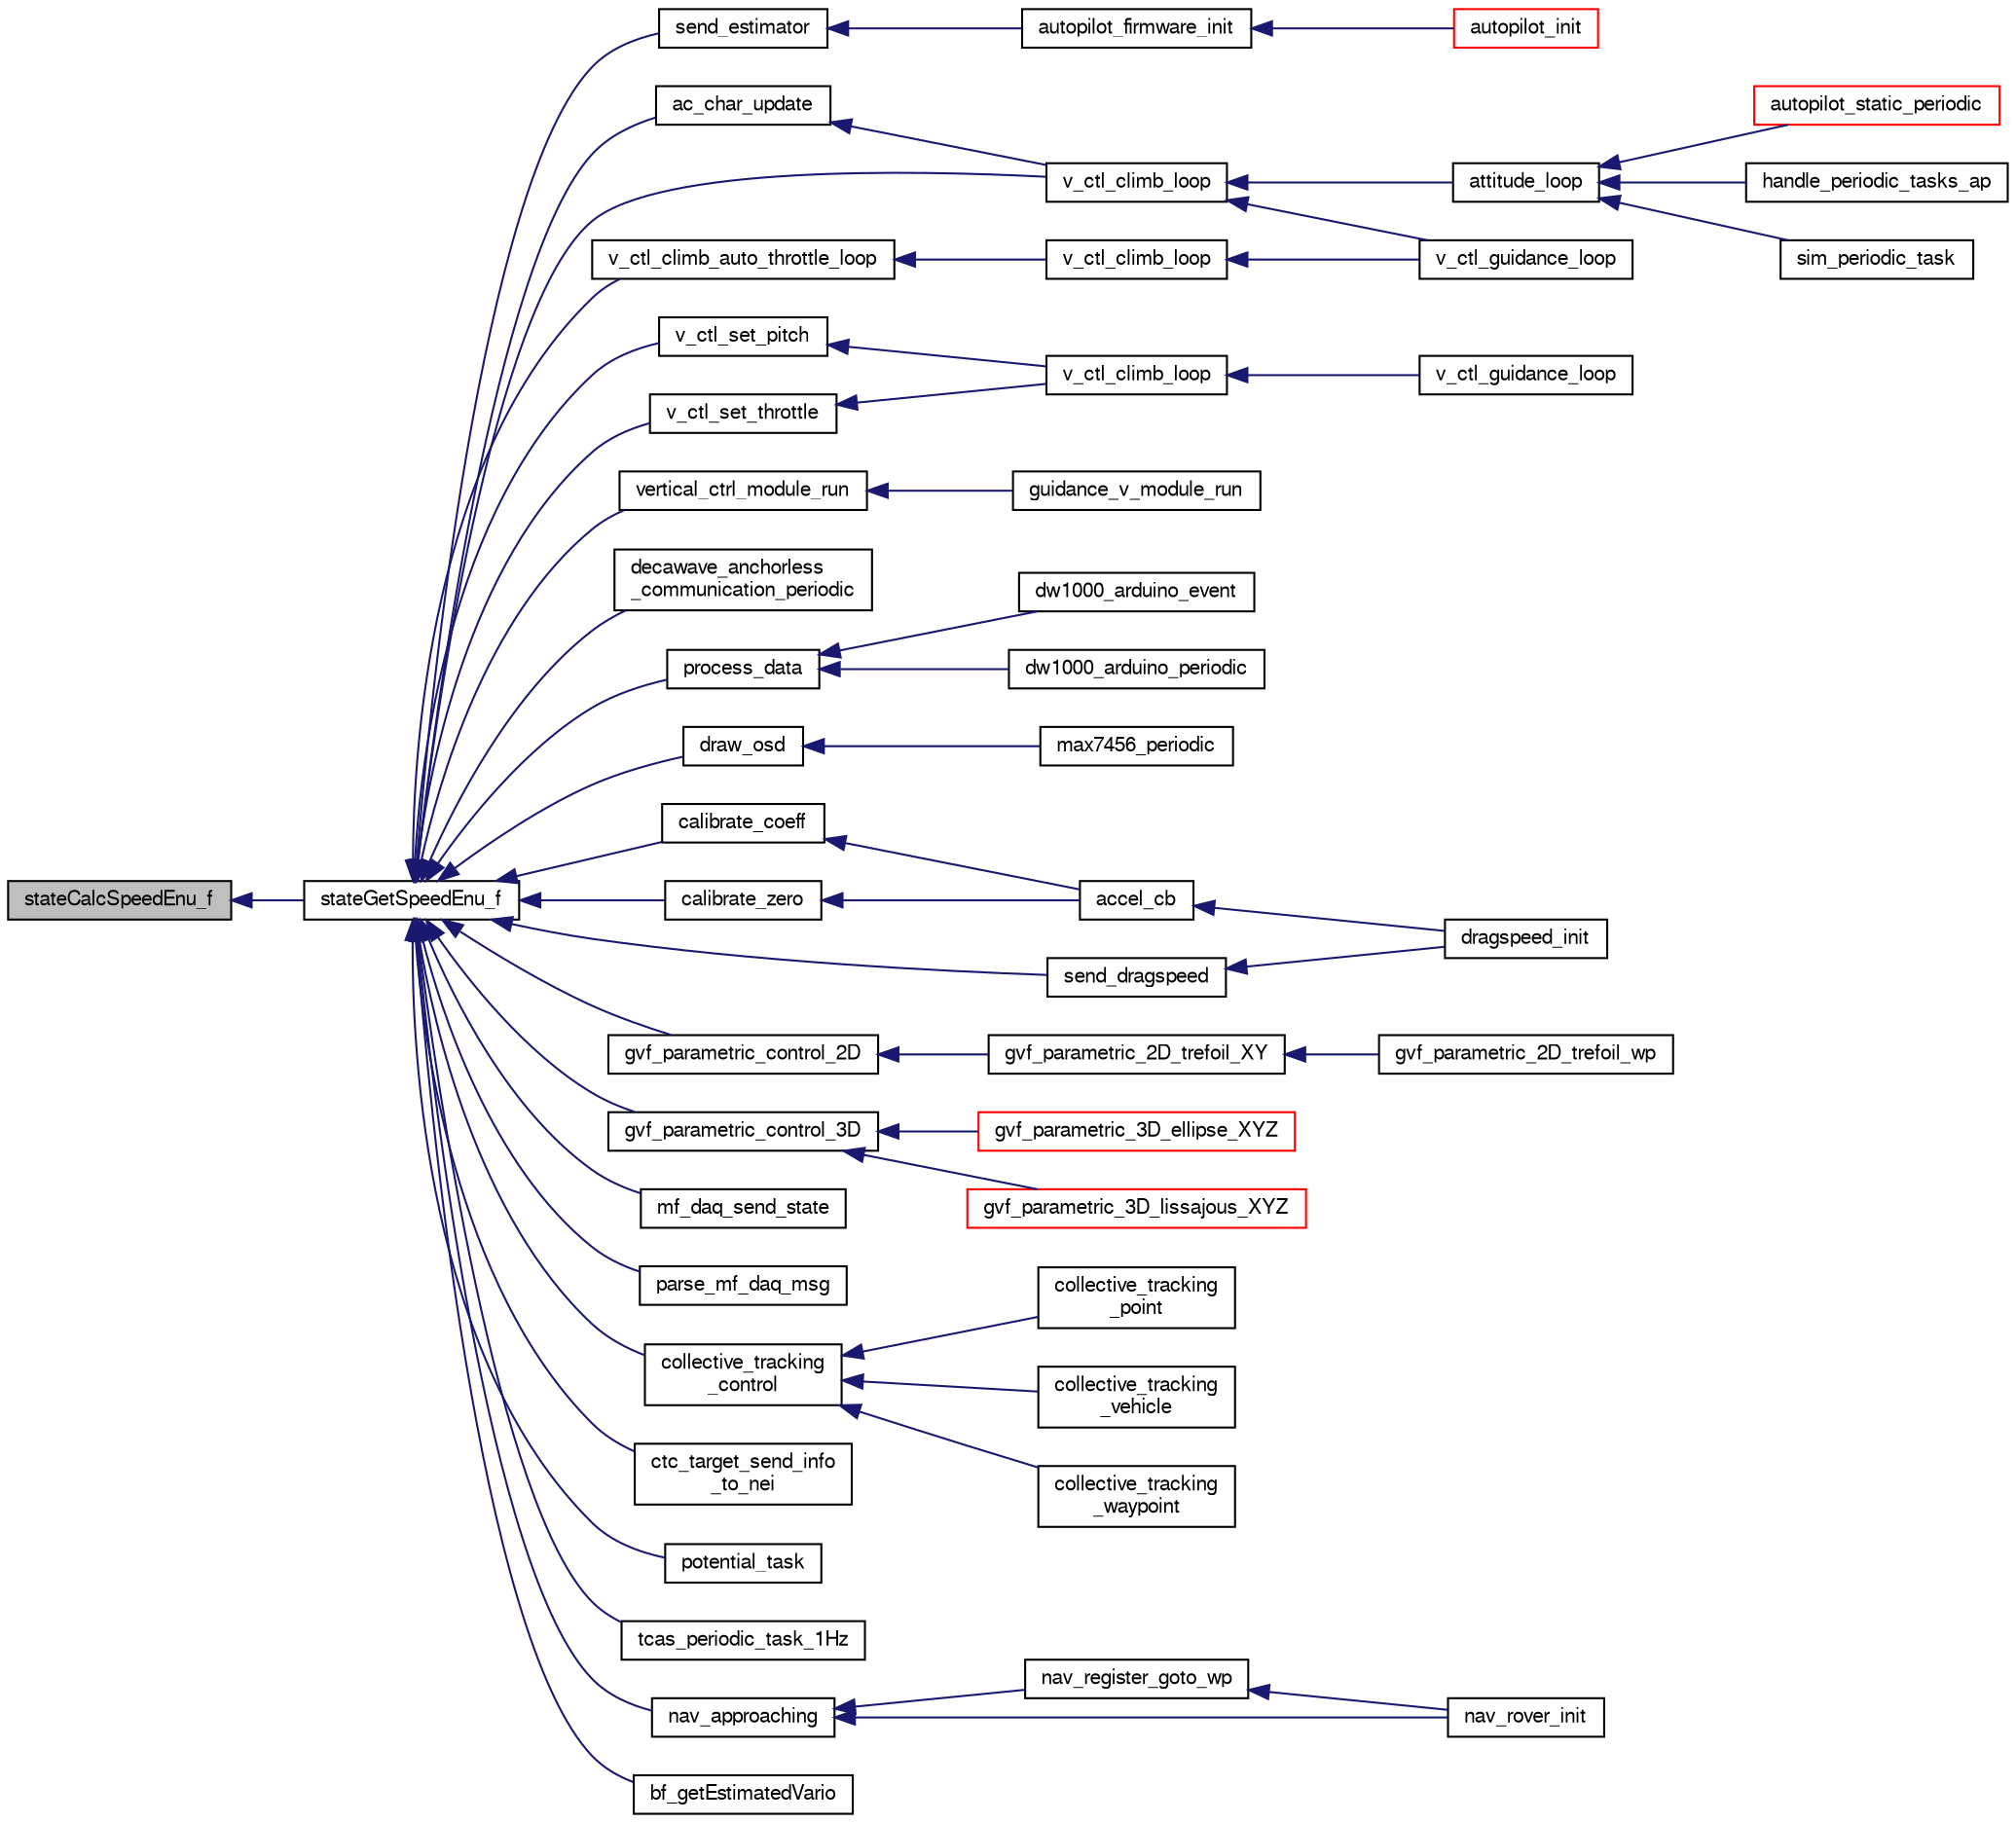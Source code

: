 digraph "stateCalcSpeedEnu_f"
{
  edge [fontname="FreeSans",fontsize="10",labelfontname="FreeSans",labelfontsize="10"];
  node [fontname="FreeSans",fontsize="10",shape=record];
  rankdir="LR";
  Node1 [label="stateCalcSpeedEnu_f",height=0.2,width=0.4,color="black", fillcolor="grey75", style="filled", fontcolor="black"];
  Node1 -> Node2 [dir="back",color="midnightblue",fontsize="10",style="solid",fontname="FreeSans"];
  Node2 [label="stateGetSpeedEnu_f",height=0.2,width=0.4,color="black", fillcolor="white", style="filled",URL="$group__state__velocity.html#ga8e7f86fe83bd1b767f9c5016ed245822",tooltip="Get ground speed in local ENU coordinates (float). "];
  Node2 -> Node3 [dir="back",color="midnightblue",fontsize="10",style="solid",fontname="FreeSans"];
  Node3 [label="send_estimator",height=0.2,width=0.4,color="black", fillcolor="white", style="filled",URL="$fixedwing_2autopilot__firmware_8c.html#ae015b1759bb416ee56b7a3a403b12985"];
  Node3 -> Node4 [dir="back",color="midnightblue",fontsize="10",style="solid",fontname="FreeSans"];
  Node4 [label="autopilot_firmware_init",height=0.2,width=0.4,color="black", fillcolor="white", style="filled",URL="$rover_2autopilot__firmware_8h.html#a2bb31e995242a89c837b4eda1d08fe57",tooltip="Init function. "];
  Node4 -> Node5 [dir="back",color="midnightblue",fontsize="10",style="solid",fontname="FreeSans"];
  Node5 [label="autopilot_init",height=0.2,width=0.4,color="red", fillcolor="white", style="filled",URL="$autopilot_8h.html#a9d3557653abfc3d4c428724b249f6d5e",tooltip="Autopilot initialization function. "];
  Node2 -> Node6 [dir="back",color="midnightblue",fontsize="10",style="solid",fontname="FreeSans"];
  Node6 [label="ac_char_update",height=0.2,width=0.4,color="black", fillcolor="white", style="filled",URL="$energy__ctrl_8c.html#a1fca0891379c02432d10e73daef730d3"];
  Node6 -> Node7 [dir="back",color="midnightblue",fontsize="10",style="solid",fontname="FreeSans"];
  Node7 [label="v_ctl_climb_loop",height=0.2,width=0.4,color="black", fillcolor="white", style="filled",URL="$guidance__common_8h.html#a38f0bbceda8812281fc650c2c1aac6c8",tooltip="Auto-throttle inner loop. "];
  Node7 -> Node8 [dir="back",color="midnightblue",fontsize="10",style="solid",fontname="FreeSans"];
  Node8 [label="attitude_loop",height=0.2,width=0.4,color="black", fillcolor="white", style="filled",URL="$fixedwing_2autopilot__static_8h.html#a315546d9034361bbc6970b3792dc8b67"];
  Node8 -> Node9 [dir="back",color="midnightblue",fontsize="10",style="solid",fontname="FreeSans"];
  Node9 [label="autopilot_static_periodic",height=0.2,width=0.4,color="red", fillcolor="white", style="filled",URL="$rotorcraft_2autopilot__static_8h.html#a81ff7c3a0611cb76bfbd35fc817070d6"];
  Node8 -> Node10 [dir="back",color="midnightblue",fontsize="10",style="solid",fontname="FreeSans"];
  Node10 [label="handle_periodic_tasks_ap",height=0.2,width=0.4,color="black", fillcolor="white", style="filled",URL="$fixedwing_2main__ap_8h.html#a43fd973b44bcc2c2583cf8287048212f"];
  Node8 -> Node11 [dir="back",color="midnightblue",fontsize="10",style="solid",fontname="FreeSans"];
  Node11 [label="sim_periodic_task",height=0.2,width=0.4,color="black", fillcolor="white", style="filled",URL="$sim__ap_8c.html#a4f982dacbb35ccfc3e0fcaa64156a2a0"];
  Node7 -> Node12 [dir="back",color="midnightblue",fontsize="10",style="solid",fontname="FreeSans"];
  Node12 [label="v_ctl_guidance_loop",height=0.2,width=0.4,color="black", fillcolor="white", style="filled",URL="$fixedwing_2guidance_2guidance__v_8c.html#a7fe0d6e838155d9c38c8cf8a8413cf21",tooltip="General guidance logic This will call the proper control loops according to the sub-modes. "];
  Node2 -> Node7 [dir="back",color="midnightblue",fontsize="10",style="solid",fontname="FreeSans"];
  Node2 -> Node13 [dir="back",color="midnightblue",fontsize="10",style="solid",fontname="FreeSans"];
  Node13 [label="v_ctl_climb_auto_throttle_loop",height=0.2,width=0.4,color="black", fillcolor="white", style="filled",URL="$fixedwing_2guidance_2guidance__v_8c.html#ae1b6858ee2485b993f9f294027dbd032",tooltip="auto throttle inner loop "];
  Node13 -> Node14 [dir="back",color="midnightblue",fontsize="10",style="solid",fontname="FreeSans"];
  Node14 [label="v_ctl_climb_loop",height=0.2,width=0.4,color="black", fillcolor="white", style="filled",URL="$fixedwing_2guidance_2guidance__v_8c.html#a38f0bbceda8812281fc650c2c1aac6c8",tooltip="Auto-throttle inner loop. "];
  Node14 -> Node12 [dir="back",color="midnightblue",fontsize="10",style="solid",fontname="FreeSans"];
  Node2 -> Node15 [dir="back",color="midnightblue",fontsize="10",style="solid",fontname="FreeSans"];
  Node15 [label="v_ctl_set_pitch",height=0.2,width=0.4,color="black", fillcolor="white", style="filled",URL="$guidance__v__n_8c.html#a1e3fd0609be4d63ccd94d995a0db097a"];
  Node15 -> Node16 [dir="back",color="midnightblue",fontsize="10",style="solid",fontname="FreeSans"];
  Node16 [label="v_ctl_climb_loop",height=0.2,width=0.4,color="black", fillcolor="white", style="filled",URL="$guidance__v__n_8c.html#a38f0bbceda8812281fc650c2c1aac6c8",tooltip="Auto-throttle inner loop. "];
  Node16 -> Node17 [dir="back",color="midnightblue",fontsize="10",style="solid",fontname="FreeSans"];
  Node17 [label="v_ctl_guidance_loop",height=0.2,width=0.4,color="black", fillcolor="white", style="filled",URL="$guidance__v__n_8c.html#a7fe0d6e838155d9c38c8cf8a8413cf21",tooltip="General guidance logic This will call the proper control loops according to the sub-modes. "];
  Node2 -> Node18 [dir="back",color="midnightblue",fontsize="10",style="solid",fontname="FreeSans"];
  Node18 [label="v_ctl_set_throttle",height=0.2,width=0.4,color="black", fillcolor="white", style="filled",URL="$guidance__v__n_8c.html#a4fe67185d9a0b7efc737fdd778393285"];
  Node18 -> Node16 [dir="back",color="midnightblue",fontsize="10",style="solid",fontname="FreeSans"];
  Node2 -> Node19 [dir="back",color="midnightblue",fontsize="10",style="solid",fontname="FreeSans"];
  Node19 [label="vertical_ctrl_module_run",height=0.2,width=0.4,color="black", fillcolor="white", style="filled",URL="$optical__flow__landing_8c.html#a9628e4f2b9a046bb7ff80c208ab85daa",tooltip="Run the optical flow landing module. "];
  Node19 -> Node20 [dir="back",color="midnightblue",fontsize="10",style="solid",fontname="FreeSans"];
  Node20 [label="guidance_v_module_run",height=0.2,width=0.4,color="black", fillcolor="white", style="filled",URL="$optical__flow__landing_8c.html#a24ef9289dfa15084a7457a97ad7632c8"];
  Node2 -> Node21 [dir="back",color="midnightblue",fontsize="10",style="solid",fontname="FreeSans"];
  Node21 [label="decawave_anchorless\l_communication_periodic",height=0.2,width=0.4,color="black", fillcolor="white", style="filled",URL="$decawave__anchorless__communication_8h.html#a666f8ed1285e6941cc47eeef8857a2bd",tooltip="This function periodically sends state data over the serial (which is received by the arduino) ..."];
  Node2 -> Node22 [dir="back",color="midnightblue",fontsize="10",style="solid",fontname="FreeSans"];
  Node22 [label="process_data",height=0.2,width=0.4,color="black", fillcolor="white", style="filled",URL="$dw1000__arduino_8c.html#acac53dcc1b2e1d953c1642b3b15afe4c"];
  Node22 -> Node23 [dir="back",color="midnightblue",fontsize="10",style="solid",fontname="FreeSans"];
  Node23 [label="dw1000_arduino_event",height=0.2,width=0.4,color="black", fillcolor="white", style="filled",URL="$dw1000__arduino_8h.html#acd30e60aae354572abb40c0cc89eb6d3"];
  Node22 -> Node24 [dir="back",color="midnightblue",fontsize="10",style="solid",fontname="FreeSans"];
  Node24 [label="dw1000_arduino_periodic",height=0.2,width=0.4,color="black", fillcolor="white", style="filled",URL="$dw1000__arduino_8h.html#a37cdd8b01baa07937d73541c2a0da01e"];
  Node2 -> Node25 [dir="back",color="midnightblue",fontsize="10",style="solid",fontname="FreeSans"];
  Node25 [label="draw_osd",height=0.2,width=0.4,color="black", fillcolor="white", style="filled",URL="$max7456_8c.html#a079837dac11983fe67050e136b0080e4"];
  Node25 -> Node26 [dir="back",color="midnightblue",fontsize="10",style="solid",fontname="FreeSans"];
  Node26 [label="max7456_periodic",height=0.2,width=0.4,color="black", fillcolor="white", style="filled",URL="$max7456_8h.html#a1d6d4401863cba472802654472781050"];
  Node2 -> Node27 [dir="back",color="midnightblue",fontsize="10",style="solid",fontname="FreeSans"];
  Node27 [label="calibrate_coeff",height=0.2,width=0.4,color="black", fillcolor="white", style="filled",URL="$dragspeed_8c.html#abeaf6ff173980a45c9b5e36a1834b8dc",tooltip="Calibrate drag coefficient by comparing accelerometer measurements to INS velocities. "];
  Node27 -> Node28 [dir="back",color="midnightblue",fontsize="10",style="solid",fontname="FreeSans"];
  Node28 [label="accel_cb",height=0.2,width=0.4,color="black", fillcolor="white", style="filled",URL="$dragspeed_8c.html#aacd6b1869f263f90a6f1fbe777a87793"];
  Node28 -> Node29 [dir="back",color="midnightblue",fontsize="10",style="solid",fontname="FreeSans"];
  Node29 [label="dragspeed_init",height=0.2,width=0.4,color="black", fillcolor="white", style="filled",URL="$dragspeed_8h.html#a05d45f13ce0a7459512936aff9e9ad29"];
  Node2 -> Node30 [dir="back",color="midnightblue",fontsize="10",style="solid",fontname="FreeSans"];
  Node30 [label="calibrate_zero",height=0.2,width=0.4,color="black", fillcolor="white", style="filled",URL="$dragspeed_8c.html#a42b1bf05665b86938bd682bb1cb84ac7",tooltip="Calibrate zero velocity by measuring the accelerations while the drone hovers in-place. "];
  Node30 -> Node28 [dir="back",color="midnightblue",fontsize="10",style="solid",fontname="FreeSans"];
  Node2 -> Node31 [dir="back",color="midnightblue",fontsize="10",style="solid",fontname="FreeSans"];
  Node31 [label="send_dragspeed",height=0.2,width=0.4,color="black", fillcolor="white", style="filled",URL="$dragspeed_8c.html#a633022ff064733c702ae49155480d81e"];
  Node31 -> Node29 [dir="back",color="midnightblue",fontsize="10",style="solid",fontname="FreeSans"];
  Node2 -> Node32 [dir="back",color="midnightblue",fontsize="10",style="solid",fontname="FreeSans"];
  Node32 [label="gvf_parametric_control_2D",height=0.2,width=0.4,color="black", fillcolor="white", style="filled",URL="$gvf__parametric_8h.html#a0bf257db90fb490ee9a81e2b11bf4ff0"];
  Node32 -> Node33 [dir="back",color="midnightblue",fontsize="10",style="solid",fontname="FreeSans"];
  Node33 [label="gvf_parametric_2D_trefoil_XY",height=0.2,width=0.4,color="black", fillcolor="white", style="filled",URL="$gvf__parametric_8h.html#a6c8f08d6af72cdf0464bb4e5d045e468",tooltip="2D TRAJECTORIES "];
  Node33 -> Node34 [dir="back",color="midnightblue",fontsize="10",style="solid",fontname="FreeSans"];
  Node34 [label="gvf_parametric_2D_trefoil_wp",height=0.2,width=0.4,color="black", fillcolor="white", style="filled",URL="$gvf__parametric_8h.html#a6588257572edece7320c5bf24724e6c0"];
  Node2 -> Node35 [dir="back",color="midnightblue",fontsize="10",style="solid",fontname="FreeSans"];
  Node35 [label="gvf_parametric_control_3D",height=0.2,width=0.4,color="black", fillcolor="white", style="filled",URL="$gvf__parametric_8h.html#a03440442b6ccf59e11311446f386186e"];
  Node35 -> Node36 [dir="back",color="midnightblue",fontsize="10",style="solid",fontname="FreeSans"];
  Node36 [label="gvf_parametric_3D_ellipse_XYZ",height=0.2,width=0.4,color="red", fillcolor="white", style="filled",URL="$gvf__parametric_8h.html#a3ecdfd7486513cfba5c123d182dd2dde",tooltip="3D TRAJECTORIES "];
  Node35 -> Node37 [dir="back",color="midnightblue",fontsize="10",style="solid",fontname="FreeSans"];
  Node37 [label="gvf_parametric_3D_lissajous_XYZ",height=0.2,width=0.4,color="red", fillcolor="white", style="filled",URL="$gvf__parametric_8h.html#a7746ba6a61f5a79b67c61fe1abca8fce"];
  Node2 -> Node38 [dir="back",color="midnightblue",fontsize="10",style="solid",fontname="FreeSans"];
  Node38 [label="mf_daq_send_state",height=0.2,width=0.4,color="black", fillcolor="white", style="filled",URL="$meteo__france__DAQ_8h.html#a428cd9287f9e24f69dd92d696e0a053a"];
  Node2 -> Node39 [dir="back",color="midnightblue",fontsize="10",style="solid",fontname="FreeSans"];
  Node39 [label="parse_mf_daq_msg",height=0.2,width=0.4,color="black", fillcolor="white", style="filled",URL="$meteo__france__DAQ_8h.html#a5eac3ac3a7ca67f41b81350f2d0f7f0d"];
  Node2 -> Node40 [dir="back",color="midnightblue",fontsize="10",style="solid",fontname="FreeSans"];
  Node40 [label="collective_tracking\l_control",height=0.2,width=0.4,color="black", fillcolor="white", style="filled",URL="$ctc_8h.html#a03d5c465a0472d27b89a510004d97daa"];
  Node40 -> Node41 [dir="back",color="midnightblue",fontsize="10",style="solid",fontname="FreeSans"];
  Node41 [label="collective_tracking\l_point",height=0.2,width=0.4,color="black", fillcolor="white", style="filled",URL="$ctc_8h.html#af71daf9fe6be839881aea3db9e8ba838"];
  Node40 -> Node42 [dir="back",color="midnightblue",fontsize="10",style="solid",fontname="FreeSans"];
  Node42 [label="collective_tracking\l_vehicle",height=0.2,width=0.4,color="black", fillcolor="white", style="filled",URL="$ctc_8h.html#a41ca7da4e74a84c337b7713fddec8e72"];
  Node40 -> Node43 [dir="back",color="midnightblue",fontsize="10",style="solid",fontname="FreeSans"];
  Node43 [label="collective_tracking\l_waypoint",height=0.2,width=0.4,color="black", fillcolor="white", style="filled",URL="$ctc_8h.html#a451e8b5e8f347609d956627d23fd696c"];
  Node2 -> Node44 [dir="back",color="midnightblue",fontsize="10",style="solid",fontname="FreeSans"];
  Node44 [label="ctc_target_send_info\l_to_nei",height=0.2,width=0.4,color="black", fillcolor="white", style="filled",URL="$ctc__target_8h.html#a1bd09dfa4fe42657ce4e7719e3a1553b"];
  Node2 -> Node45 [dir="back",color="midnightblue",fontsize="10",style="solid",fontname="FreeSans"];
  Node45 [label="potential_task",height=0.2,width=0.4,color="black", fillcolor="white", style="filled",URL="$potential_8h.html#a2ecae8ed4b80ccfece655453a56db7cd"];
  Node2 -> Node46 [dir="back",color="midnightblue",fontsize="10",style="solid",fontname="FreeSans"];
  Node46 [label="tcas_periodic_task_1Hz",height=0.2,width=0.4,color="black", fillcolor="white", style="filled",URL="$tcas_8h.html#adb2f00821358ed6ad0f366e6a2422558"];
  Node2 -> Node47 [dir="back",color="midnightblue",fontsize="10",style="solid",fontname="FreeSans"];
  Node47 [label="nav_approaching",height=0.2,width=0.4,color="black", fillcolor="white", style="filled",URL="$nav__rover__base_8c.html#ac1382cbcc0f52b6f9e2387e53105be7d"];
  Node47 -> Node48 [dir="back",color="midnightblue",fontsize="10",style="solid",fontname="FreeSans"];
  Node48 [label="nav_register_goto_wp",height=0.2,width=0.4,color="black", fillcolor="white", style="filled",URL="$rover_2navigation_8h.html#a7254173fb2381632e0554d801cc59897",tooltip="Registering functions. "];
  Node48 -> Node49 [dir="back",color="midnightblue",fontsize="10",style="solid",fontname="FreeSans"];
  Node49 [label="nav_rover_init",height=0.2,width=0.4,color="black", fillcolor="white", style="filled",URL="$nav__rover__base_8h.html#a7dbbfec5c5db9defc4309d2a6cb092b4",tooltip="Init and register nav functions. "];
  Node47 -> Node49 [dir="back",color="midnightblue",fontsize="10",style="solid",fontname="FreeSans"];
  Node2 -> Node50 [dir="back",color="midnightblue",fontsize="10",style="solid",fontname="FreeSans"];
  Node50 [label="bf_getEstimatedVario",height=0.2,width=0.4,color="black", fillcolor="white", style="filled",URL="$cc2500__compat_8h.html#acd79985136a05b258fa9585116a23f3c"];
}

